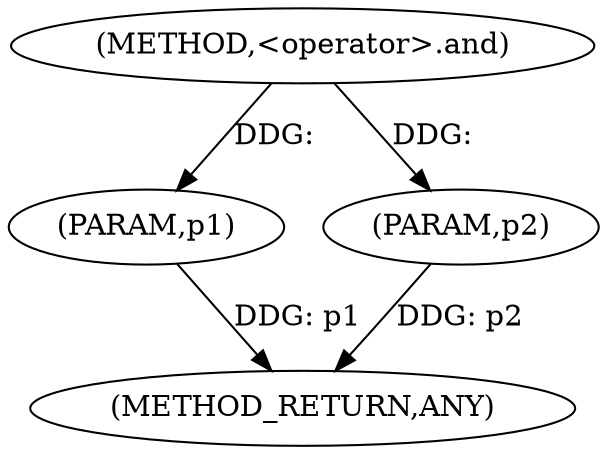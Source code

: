 
digraph "&lt;operator&gt;.and" {  

"2065" [label = "(METHOD,&lt;operator&gt;.and)" ]

"2069" [label = "(METHOD_RETURN,ANY)" ]

"2066" [label = "(PARAM,p1)" ]

"2067" [label = "(PARAM,p2)" ]

  "2066" -> "2069"  [ label = "DDG: p1"] 

  "2067" -> "2069"  [ label = "DDG: p2"] 

  "2065" -> "2066"  [ label = "DDG: "] 

  "2065" -> "2067"  [ label = "DDG: "] 

}
